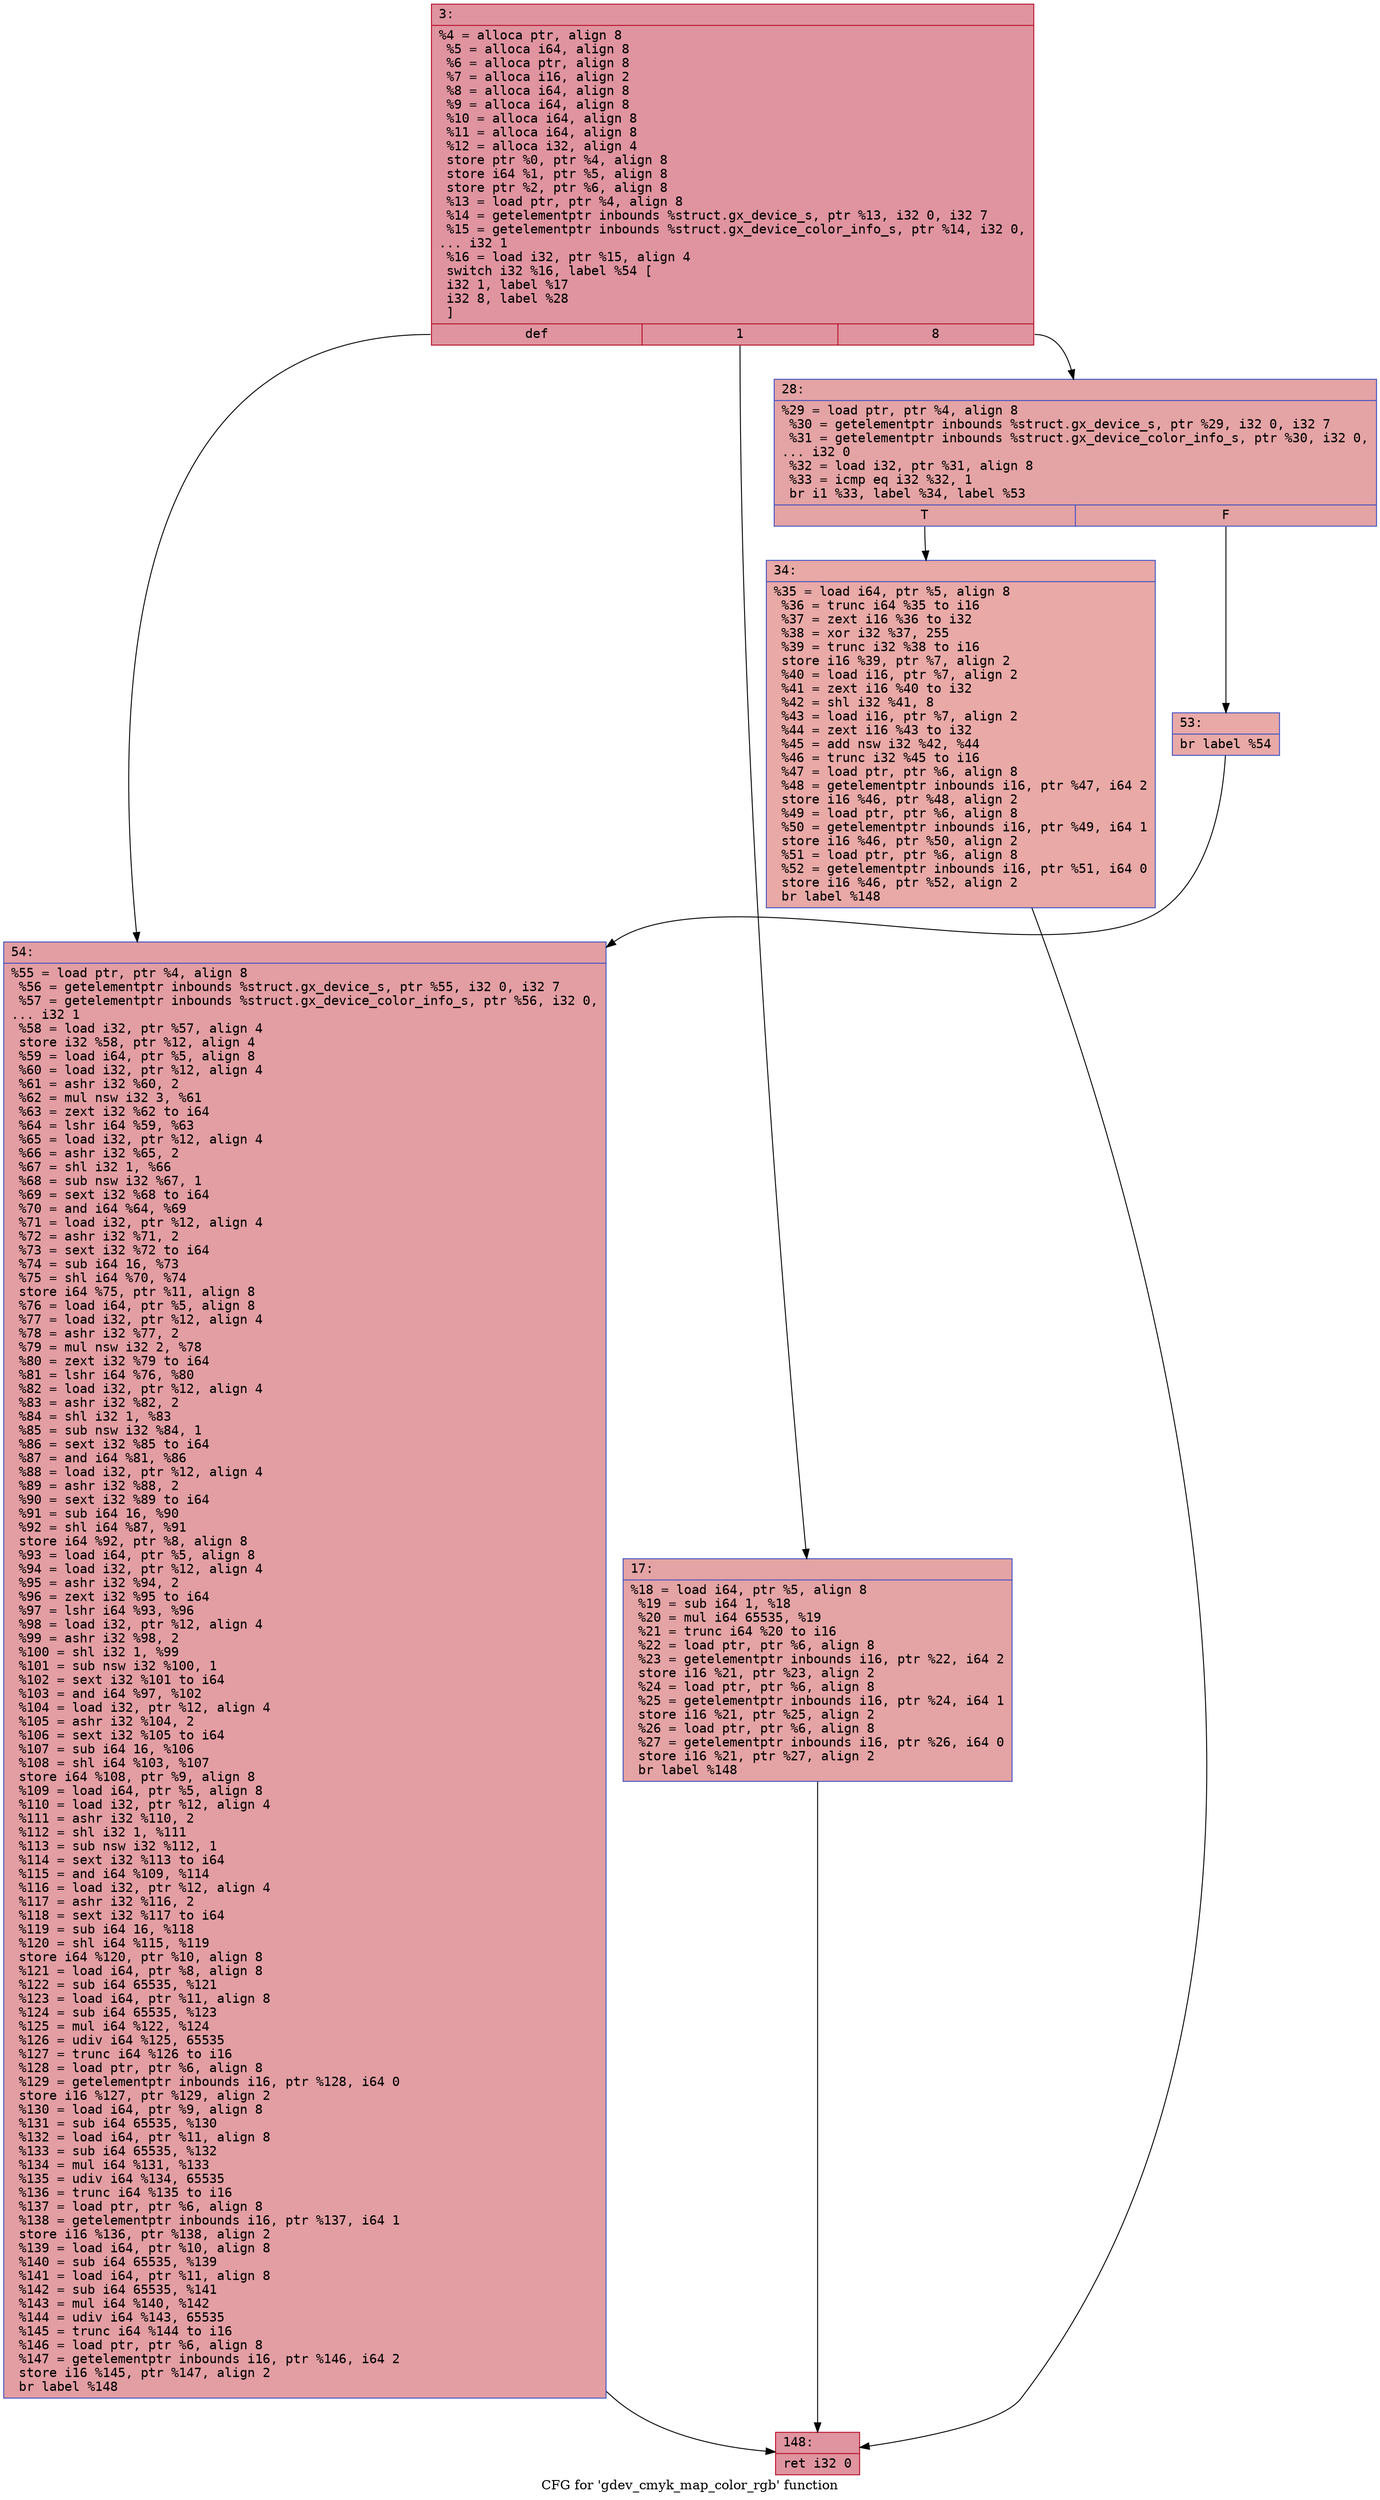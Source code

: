 digraph "CFG for 'gdev_cmyk_map_color_rgb' function" {
	label="CFG for 'gdev_cmyk_map_color_rgb' function";

	Node0x6000015030c0 [shape=record,color="#b70d28ff", style=filled, fillcolor="#b70d2870" fontname="Courier",label="{3:\l|  %4 = alloca ptr, align 8\l  %5 = alloca i64, align 8\l  %6 = alloca ptr, align 8\l  %7 = alloca i16, align 2\l  %8 = alloca i64, align 8\l  %9 = alloca i64, align 8\l  %10 = alloca i64, align 8\l  %11 = alloca i64, align 8\l  %12 = alloca i32, align 4\l  store ptr %0, ptr %4, align 8\l  store i64 %1, ptr %5, align 8\l  store ptr %2, ptr %6, align 8\l  %13 = load ptr, ptr %4, align 8\l  %14 = getelementptr inbounds %struct.gx_device_s, ptr %13, i32 0, i32 7\l  %15 = getelementptr inbounds %struct.gx_device_color_info_s, ptr %14, i32 0,\l... i32 1\l  %16 = load i32, ptr %15, align 4\l  switch i32 %16, label %54 [\l    i32 1, label %17\l    i32 8, label %28\l  ]\l|{<s0>def|<s1>1|<s2>8}}"];
	Node0x6000015030c0:s0 -> Node0x600001503840[tooltip="3 -> 54\nProbability 33.33%" ];
	Node0x6000015030c0:s1 -> Node0x600001503700[tooltip="3 -> 17\nProbability 33.33%" ];
	Node0x6000015030c0:s2 -> Node0x600001503750[tooltip="3 -> 28\nProbability 33.33%" ];
	Node0x600001503700 [shape=record,color="#3d50c3ff", style=filled, fillcolor="#c32e3170" fontname="Courier",label="{17:\l|  %18 = load i64, ptr %5, align 8\l  %19 = sub i64 1, %18\l  %20 = mul i64 65535, %19\l  %21 = trunc i64 %20 to i16\l  %22 = load ptr, ptr %6, align 8\l  %23 = getelementptr inbounds i16, ptr %22, i64 2\l  store i16 %21, ptr %23, align 2\l  %24 = load ptr, ptr %6, align 8\l  %25 = getelementptr inbounds i16, ptr %24, i64 1\l  store i16 %21, ptr %25, align 2\l  %26 = load ptr, ptr %6, align 8\l  %27 = getelementptr inbounds i16, ptr %26, i64 0\l  store i16 %21, ptr %27, align 2\l  br label %148\l}"];
	Node0x600001503700 -> Node0x600001503890[tooltip="17 -> 148\nProbability 100.00%" ];
	Node0x600001503750 [shape=record,color="#3d50c3ff", style=filled, fillcolor="#c32e3170" fontname="Courier",label="{28:\l|  %29 = load ptr, ptr %4, align 8\l  %30 = getelementptr inbounds %struct.gx_device_s, ptr %29, i32 0, i32 7\l  %31 = getelementptr inbounds %struct.gx_device_color_info_s, ptr %30, i32 0,\l... i32 0\l  %32 = load i32, ptr %31, align 8\l  %33 = icmp eq i32 %32, 1\l  br i1 %33, label %34, label %53\l|{<s0>T|<s1>F}}"];
	Node0x600001503750:s0 -> Node0x6000015037a0[tooltip="28 -> 34\nProbability 50.00%" ];
	Node0x600001503750:s1 -> Node0x6000015037f0[tooltip="28 -> 53\nProbability 50.00%" ];
	Node0x6000015037a0 [shape=record,color="#3d50c3ff", style=filled, fillcolor="#ca3b3770" fontname="Courier",label="{34:\l|  %35 = load i64, ptr %5, align 8\l  %36 = trunc i64 %35 to i16\l  %37 = zext i16 %36 to i32\l  %38 = xor i32 %37, 255\l  %39 = trunc i32 %38 to i16\l  store i16 %39, ptr %7, align 2\l  %40 = load i16, ptr %7, align 2\l  %41 = zext i16 %40 to i32\l  %42 = shl i32 %41, 8\l  %43 = load i16, ptr %7, align 2\l  %44 = zext i16 %43 to i32\l  %45 = add nsw i32 %42, %44\l  %46 = trunc i32 %45 to i16\l  %47 = load ptr, ptr %6, align 8\l  %48 = getelementptr inbounds i16, ptr %47, i64 2\l  store i16 %46, ptr %48, align 2\l  %49 = load ptr, ptr %6, align 8\l  %50 = getelementptr inbounds i16, ptr %49, i64 1\l  store i16 %46, ptr %50, align 2\l  %51 = load ptr, ptr %6, align 8\l  %52 = getelementptr inbounds i16, ptr %51, i64 0\l  store i16 %46, ptr %52, align 2\l  br label %148\l}"];
	Node0x6000015037a0 -> Node0x600001503890[tooltip="34 -> 148\nProbability 100.00%" ];
	Node0x6000015037f0 [shape=record,color="#3d50c3ff", style=filled, fillcolor="#ca3b3770" fontname="Courier",label="{53:\l|  br label %54\l}"];
	Node0x6000015037f0 -> Node0x600001503840[tooltip="53 -> 54\nProbability 100.00%" ];
	Node0x600001503840 [shape=record,color="#3d50c3ff", style=filled, fillcolor="#be242e70" fontname="Courier",label="{54:\l|  %55 = load ptr, ptr %4, align 8\l  %56 = getelementptr inbounds %struct.gx_device_s, ptr %55, i32 0, i32 7\l  %57 = getelementptr inbounds %struct.gx_device_color_info_s, ptr %56, i32 0,\l... i32 1\l  %58 = load i32, ptr %57, align 4\l  store i32 %58, ptr %12, align 4\l  %59 = load i64, ptr %5, align 8\l  %60 = load i32, ptr %12, align 4\l  %61 = ashr i32 %60, 2\l  %62 = mul nsw i32 3, %61\l  %63 = zext i32 %62 to i64\l  %64 = lshr i64 %59, %63\l  %65 = load i32, ptr %12, align 4\l  %66 = ashr i32 %65, 2\l  %67 = shl i32 1, %66\l  %68 = sub nsw i32 %67, 1\l  %69 = sext i32 %68 to i64\l  %70 = and i64 %64, %69\l  %71 = load i32, ptr %12, align 4\l  %72 = ashr i32 %71, 2\l  %73 = sext i32 %72 to i64\l  %74 = sub i64 16, %73\l  %75 = shl i64 %70, %74\l  store i64 %75, ptr %11, align 8\l  %76 = load i64, ptr %5, align 8\l  %77 = load i32, ptr %12, align 4\l  %78 = ashr i32 %77, 2\l  %79 = mul nsw i32 2, %78\l  %80 = zext i32 %79 to i64\l  %81 = lshr i64 %76, %80\l  %82 = load i32, ptr %12, align 4\l  %83 = ashr i32 %82, 2\l  %84 = shl i32 1, %83\l  %85 = sub nsw i32 %84, 1\l  %86 = sext i32 %85 to i64\l  %87 = and i64 %81, %86\l  %88 = load i32, ptr %12, align 4\l  %89 = ashr i32 %88, 2\l  %90 = sext i32 %89 to i64\l  %91 = sub i64 16, %90\l  %92 = shl i64 %87, %91\l  store i64 %92, ptr %8, align 8\l  %93 = load i64, ptr %5, align 8\l  %94 = load i32, ptr %12, align 4\l  %95 = ashr i32 %94, 2\l  %96 = zext i32 %95 to i64\l  %97 = lshr i64 %93, %96\l  %98 = load i32, ptr %12, align 4\l  %99 = ashr i32 %98, 2\l  %100 = shl i32 1, %99\l  %101 = sub nsw i32 %100, 1\l  %102 = sext i32 %101 to i64\l  %103 = and i64 %97, %102\l  %104 = load i32, ptr %12, align 4\l  %105 = ashr i32 %104, 2\l  %106 = sext i32 %105 to i64\l  %107 = sub i64 16, %106\l  %108 = shl i64 %103, %107\l  store i64 %108, ptr %9, align 8\l  %109 = load i64, ptr %5, align 8\l  %110 = load i32, ptr %12, align 4\l  %111 = ashr i32 %110, 2\l  %112 = shl i32 1, %111\l  %113 = sub nsw i32 %112, 1\l  %114 = sext i32 %113 to i64\l  %115 = and i64 %109, %114\l  %116 = load i32, ptr %12, align 4\l  %117 = ashr i32 %116, 2\l  %118 = sext i32 %117 to i64\l  %119 = sub i64 16, %118\l  %120 = shl i64 %115, %119\l  store i64 %120, ptr %10, align 8\l  %121 = load i64, ptr %8, align 8\l  %122 = sub i64 65535, %121\l  %123 = load i64, ptr %11, align 8\l  %124 = sub i64 65535, %123\l  %125 = mul i64 %122, %124\l  %126 = udiv i64 %125, 65535\l  %127 = trunc i64 %126 to i16\l  %128 = load ptr, ptr %6, align 8\l  %129 = getelementptr inbounds i16, ptr %128, i64 0\l  store i16 %127, ptr %129, align 2\l  %130 = load i64, ptr %9, align 8\l  %131 = sub i64 65535, %130\l  %132 = load i64, ptr %11, align 8\l  %133 = sub i64 65535, %132\l  %134 = mul i64 %131, %133\l  %135 = udiv i64 %134, 65535\l  %136 = trunc i64 %135 to i16\l  %137 = load ptr, ptr %6, align 8\l  %138 = getelementptr inbounds i16, ptr %137, i64 1\l  store i16 %136, ptr %138, align 2\l  %139 = load i64, ptr %10, align 8\l  %140 = sub i64 65535, %139\l  %141 = load i64, ptr %11, align 8\l  %142 = sub i64 65535, %141\l  %143 = mul i64 %140, %142\l  %144 = udiv i64 %143, 65535\l  %145 = trunc i64 %144 to i16\l  %146 = load ptr, ptr %6, align 8\l  %147 = getelementptr inbounds i16, ptr %146, i64 2\l  store i16 %145, ptr %147, align 2\l  br label %148\l}"];
	Node0x600001503840 -> Node0x600001503890[tooltip="54 -> 148\nProbability 100.00%" ];
	Node0x600001503890 [shape=record,color="#b70d28ff", style=filled, fillcolor="#b70d2870" fontname="Courier",label="{148:\l|  ret i32 0\l}"];
}
